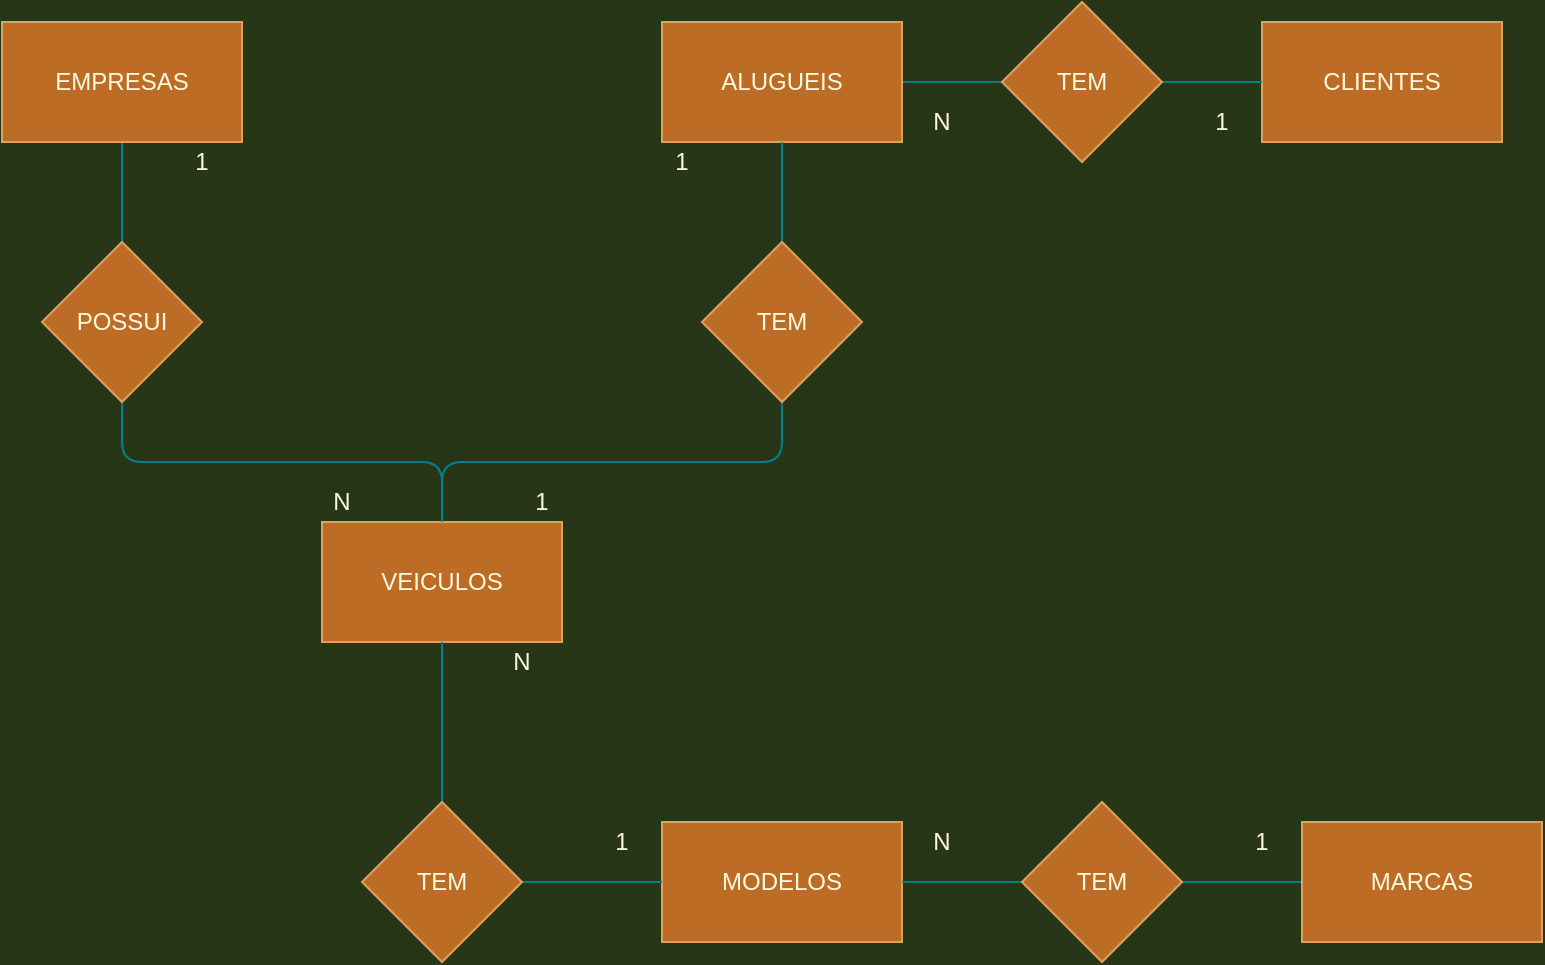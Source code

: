 <mxfile version="14.4.2" type="google" pages="2"><diagram id="2hb-ahYO-7fc8-UNwZv3" name="Conceitual"><mxGraphModel dx="1304" dy="804" grid="1" gridSize="10" guides="1" tooltips="1" connect="1" arrows="1" fold="1" page="1" pageScale="1" pageWidth="827" pageHeight="1169" background="#283618" math="0" shadow="0"><root><mxCell id="0"/><mxCell id="1" parent="0"/><mxCell id="WM83svkT3au2JoNTW67N-15" style="edgeStyle=orthogonalEdgeStyle;rounded=1;sketch=0;orthogonalLoop=1;jettySize=auto;html=1;exitX=0.5;exitY=1;exitDx=0;exitDy=0;entryX=0.5;entryY=0;entryDx=0;entryDy=0;endArrow=none;endFill=0;fillColor=#BC6C25;fontColor=#FEFAE0;labelBackgroundColor=#283618;strokeColor=#028090;" parent="1" source="WM83svkT3au2JoNTW67N-1" target="WM83svkT3au2JoNTW67N-4" edge="1"><mxGeometry relative="1" as="geometry"/></mxCell><mxCell id="WM83svkT3au2JoNTW67N-1" value="EMPRESAS" style="rounded=0;whiteSpace=wrap;html=1;sketch=0;strokeColor=#DDA15E;fillColor=#BC6C25;fontColor=#FEFAE0;" parent="1" vertex="1"><mxGeometry x="40" y="90" width="120" height="60" as="geometry"/></mxCell><mxCell id="WM83svkT3au2JoNTW67N-2" value="VEICULOS" style="rounded=0;whiteSpace=wrap;html=1;sketch=0;strokeColor=#DDA15E;fillColor=#BC6C25;fontColor=#FEFAE0;" parent="1" vertex="1"><mxGeometry x="200" y="340" width="120" height="60" as="geometry"/></mxCell><mxCell id="WM83svkT3au2JoNTW67N-3" value="MODELOS" style="rounded=0;whiteSpace=wrap;html=1;sketch=0;strokeColor=#DDA15E;fillColor=#BC6C25;fontColor=#FEFAE0;" parent="1" vertex="1"><mxGeometry x="370" y="490" width="120" height="60" as="geometry"/></mxCell><mxCell id="WM83svkT3au2JoNTW67N-14" style="edgeStyle=orthogonalEdgeStyle;rounded=1;sketch=0;orthogonalLoop=1;jettySize=auto;html=1;exitX=0.5;exitY=1;exitDx=0;exitDy=0;entryX=0.5;entryY=0;entryDx=0;entryDy=0;endArrow=none;endFill=0;fillColor=#BC6C25;fontColor=#FEFAE0;labelBackgroundColor=#283618;strokeColor=#028090;" parent="1" source="WM83svkT3au2JoNTW67N-4" target="WM83svkT3au2JoNTW67N-2" edge="1"><mxGeometry relative="1" as="geometry"/></mxCell><mxCell id="WM83svkT3au2JoNTW67N-4" value="POSSUI" style="rhombus;whiteSpace=wrap;html=1;rounded=0;sketch=0;strokeColor=#DDA15E;fillColor=#BC6C25;fontColor=#FEFAE0;" parent="1" vertex="1"><mxGeometry x="60" y="200" width="80" height="80" as="geometry"/></mxCell><mxCell id="FwOicz8ktSNIzIECb_oq-11" style="edgeStyle=orthogonalEdgeStyle;curved=0;rounded=1;sketch=0;orthogonalLoop=1;jettySize=auto;html=1;endArrow=none;endFill=0;strokeColor=#028090;fillColor=#F45B69;fontColor=#E4FDE1;entryX=0;entryY=0.5;entryDx=0;entryDy=0;" edge="1" parent="1" source="WM83svkT3au2JoNTW67N-5" target="WM83svkT3au2JoNTW67N-3"><mxGeometry relative="1" as="geometry"><mxPoint x="360" y="520" as="targetPoint"/></mxGeometry></mxCell><mxCell id="FwOicz8ktSNIzIECb_oq-16" style="edgeStyle=orthogonalEdgeStyle;curved=0;rounded=1;sketch=0;orthogonalLoop=1;jettySize=auto;html=1;entryX=0.5;entryY=1;entryDx=0;entryDy=0;endArrow=none;endFill=0;strokeColor=#028090;fillColor=#F45B69;fontColor=#E4FDE1;" edge="1" parent="1" source="WM83svkT3au2JoNTW67N-5" target="WM83svkT3au2JoNTW67N-2"><mxGeometry relative="1" as="geometry"/></mxCell><mxCell id="WM83svkT3au2JoNTW67N-5" value="TEM" style="rhombus;whiteSpace=wrap;html=1;rounded=0;sketch=0;strokeColor=#DDA15E;fillColor=#BC6C25;fontColor=#FEFAE0;" parent="1" vertex="1"><mxGeometry x="220" y="480" width="80" height="80" as="geometry"/></mxCell><mxCell id="FwOicz8ktSNIzIECb_oq-14" style="edgeStyle=orthogonalEdgeStyle;curved=0;rounded=1;sketch=0;orthogonalLoop=1;jettySize=auto;html=1;entryX=0;entryY=0.5;entryDx=0;entryDy=0;endArrow=none;endFill=0;strokeColor=#028090;fillColor=#F45B69;fontColor=#E4FDE1;" edge="1" parent="1" source="WM83svkT3au2JoNTW67N-6" target="WM83svkT3au2JoNTW67N-7"><mxGeometry relative="1" as="geometry"/></mxCell><mxCell id="FwOicz8ktSNIzIECb_oq-15" style="edgeStyle=orthogonalEdgeStyle;curved=0;rounded=1;sketch=0;orthogonalLoop=1;jettySize=auto;html=1;entryX=1;entryY=0.5;entryDx=0;entryDy=0;endArrow=none;endFill=0;strokeColor=#028090;fillColor=#F45B69;fontColor=#E4FDE1;" edge="1" parent="1" source="WM83svkT3au2JoNTW67N-6" target="WM83svkT3au2JoNTW67N-3"><mxGeometry relative="1" as="geometry"/></mxCell><mxCell id="WM83svkT3au2JoNTW67N-6" value="TEM" style="rhombus;whiteSpace=wrap;html=1;rounded=0;sketch=0;strokeColor=#DDA15E;fillColor=#BC6C25;fontColor=#FEFAE0;" parent="1" vertex="1"><mxGeometry x="550" y="480" width="80" height="80" as="geometry"/></mxCell><mxCell id="WM83svkT3au2JoNTW67N-7" value="MARCAS" style="rounded=0;whiteSpace=wrap;html=1;sketch=0;strokeColor=#DDA15E;fillColor=#BC6C25;fontColor=#FEFAE0;" parent="1" vertex="1"><mxGeometry x="690" y="490" width="120" height="60" as="geometry"/></mxCell><mxCell id="WM83svkT3au2JoNTW67N-16" value="CLIENTES" style="rounded=0;whiteSpace=wrap;html=1;sketch=0;strokeColor=#DDA15E;fillColor=#BC6C25;fontColor=#FEFAE0;" parent="1" vertex="1"><mxGeometry x="670" y="90" width="120" height="60" as="geometry"/></mxCell><mxCell id="FwOicz8ktSNIzIECb_oq-2" style="edgeStyle=orthogonalEdgeStyle;curved=0;rounded=1;sketch=0;orthogonalLoop=1;jettySize=auto;html=1;entryX=0;entryY=0.5;entryDx=0;entryDy=0;strokeColor=#028090;fillColor=#F45B69;fontColor=#E4FDE1;endArrow=none;endFill=0;exitX=1;exitY=0.5;exitDx=0;exitDy=0;" edge="1" parent="1" source="WM83svkT3au2JoNTW67N-17" target="WM83svkT3au2JoNTW67N-16"><mxGeometry relative="1" as="geometry"><mxPoint x="640" y="120" as="sourcePoint"/></mxGeometry></mxCell><mxCell id="FwOicz8ktSNIzIECb_oq-3" style="edgeStyle=orthogonalEdgeStyle;curved=0;rounded=1;sketch=0;orthogonalLoop=1;jettySize=auto;html=1;entryX=1;entryY=0.5;entryDx=0;entryDy=0;endArrow=none;endFill=0;strokeColor=#028090;fillColor=#F45B69;fontColor=#E4FDE1;" edge="1" parent="1" source="WM83svkT3au2JoNTW67N-17" target="FwOicz8ktSNIzIECb_oq-1"><mxGeometry relative="1" as="geometry"/></mxCell><mxCell id="WM83svkT3au2JoNTW67N-17" value="TEM" style="rhombus;whiteSpace=wrap;html=1;rounded=0;sketch=0;strokeColor=#DDA15E;fillColor=#BC6C25;fontColor=#FEFAE0;" parent="1" vertex="1"><mxGeometry x="540" y="80" width="80" height="80" as="geometry"/></mxCell><mxCell id="WM83svkT3au2JoNTW67N-22" value="1" style="text;html=1;strokeColor=none;fillColor=none;align=center;verticalAlign=middle;whiteSpace=wrap;rounded=0;sketch=0;fontColor=#FEFAE0;" parent="1" vertex="1"><mxGeometry x="290" y="320" width="40" height="20" as="geometry"/></mxCell><mxCell id="WM83svkT3au2JoNTW67N-23" value="N" style="text;html=1;strokeColor=none;fillColor=none;align=center;verticalAlign=middle;whiteSpace=wrap;rounded=0;sketch=0;fontColor=#FEFAE0;" parent="1" vertex="1"><mxGeometry x="190" y="320" width="40" height="20" as="geometry"/></mxCell><mxCell id="WM83svkT3au2JoNTW67N-24" value="1" style="text;html=1;strokeColor=none;fillColor=none;align=center;verticalAlign=middle;whiteSpace=wrap;rounded=0;sketch=0;fontColor=#FEFAE0;" parent="1" vertex="1"><mxGeometry x="360" y="150" width="40" height="20" as="geometry"/></mxCell><mxCell id="WM83svkT3au2JoNTW67N-25" value="1" style="text;html=1;strokeColor=none;fillColor=none;align=center;verticalAlign=middle;whiteSpace=wrap;rounded=0;sketch=0;fontColor=#FEFAE0;" parent="1" vertex="1"><mxGeometry x="120" y="150" width="40" height="20" as="geometry"/></mxCell><mxCell id="WM83svkT3au2JoNTW67N-26" value="N" style="text;html=1;strokeColor=none;fillColor=none;align=center;verticalAlign=middle;whiteSpace=wrap;rounded=0;sketch=0;fontColor=#FEFAE0;" parent="1" vertex="1"><mxGeometry x="490" y="490" width="40" height="20" as="geometry"/></mxCell><mxCell id="WM83svkT3au2JoNTW67N-27" value="1" style="text;html=1;strokeColor=none;fillColor=none;align=center;verticalAlign=middle;whiteSpace=wrap;rounded=0;sketch=0;fontColor=#FEFAE0;" parent="1" vertex="1"><mxGeometry x="650" y="490" width="40" height="20" as="geometry"/></mxCell><mxCell id="FwOicz8ktSNIzIECb_oq-1" value="ALUGUEIS" style="rounded=0;whiteSpace=wrap;html=1;sketch=0;strokeColor=#DDA15E;fillColor=#BC6C25;fontColor=#FEFAE0;" vertex="1" parent="1"><mxGeometry x="370" y="90" width="120" height="60" as="geometry"/></mxCell><mxCell id="FwOicz8ktSNIzIECb_oq-5" style="edgeStyle=orthogonalEdgeStyle;curved=0;rounded=1;sketch=0;orthogonalLoop=1;jettySize=auto;html=1;entryX=0.5;entryY=0;entryDx=0;entryDy=0;endArrow=none;endFill=0;strokeColor=#028090;fillColor=#F45B69;fontColor=#E4FDE1;" edge="1" parent="1" source="FwOicz8ktSNIzIECb_oq-4" target="WM83svkT3au2JoNTW67N-2"><mxGeometry relative="1" as="geometry"><Array as="points"><mxPoint x="430" y="310"/><mxPoint x="260" y="310"/></Array></mxGeometry></mxCell><mxCell id="FwOicz8ktSNIzIECb_oq-6" style="edgeStyle=orthogonalEdgeStyle;curved=0;rounded=1;sketch=0;orthogonalLoop=1;jettySize=auto;html=1;entryX=0.5;entryY=1;entryDx=0;entryDy=0;endArrow=none;endFill=0;strokeColor=#028090;fillColor=#F45B69;fontColor=#E4FDE1;" edge="1" parent="1" source="FwOicz8ktSNIzIECb_oq-4" target="FwOicz8ktSNIzIECb_oq-1"><mxGeometry relative="1" as="geometry"/></mxCell><mxCell id="FwOicz8ktSNIzIECb_oq-4" value="TEM" style="rhombus;whiteSpace=wrap;html=1;rounded=0;sketch=0;strokeColor=#DDA15E;fillColor=#BC6C25;fontColor=#FEFAE0;" vertex="1" parent="1"><mxGeometry x="390" y="200" width="80" height="80" as="geometry"/></mxCell><mxCell id="FwOicz8ktSNIzIECb_oq-7" value="1" style="text;html=1;strokeColor=none;fillColor=none;align=center;verticalAlign=middle;whiteSpace=wrap;rounded=0;sketch=0;fontColor=#FEFAE0;" vertex="1" parent="1"><mxGeometry x="630" y="130" width="40" height="20" as="geometry"/></mxCell><mxCell id="FwOicz8ktSNIzIECb_oq-8" value="N" style="text;html=1;strokeColor=none;fillColor=none;align=center;verticalAlign=middle;whiteSpace=wrap;rounded=0;sketch=0;fontColor=#FEFAE0;" vertex="1" parent="1"><mxGeometry x="490" y="130" width="40" height="20" as="geometry"/></mxCell><mxCell id="FwOicz8ktSNIzIECb_oq-13" value="N" style="text;html=1;strokeColor=none;fillColor=none;align=center;verticalAlign=middle;whiteSpace=wrap;rounded=0;sketch=0;fontColor=#FEFAE0;" vertex="1" parent="1"><mxGeometry x="280" y="400" width="40" height="20" as="geometry"/></mxCell><mxCell id="FwOicz8ktSNIzIECb_oq-17" value="1" style="text;html=1;strokeColor=none;fillColor=none;align=center;verticalAlign=middle;whiteSpace=wrap;rounded=0;sketch=0;fontColor=#FEFAE0;" vertex="1" parent="1"><mxGeometry x="330" y="490" width="40" height="20" as="geometry"/></mxCell></root></mxGraphModel></diagram><diagram id="Mt6gi26UZ1MyAuW82Cko" name="Lógico"><mxGraphModel dx="1304" dy="804" grid="1" gridSize="10" guides="1" tooltips="1" connect="1" arrows="1" fold="1" page="1" pageScale="1" pageWidth="827" pageHeight="1169" background="#114B5F" math="0" shadow="0"><root><mxCell id="KO6anETUVDwdio8fO310-0"/><mxCell id="KO6anETUVDwdio8fO310-1" parent="KO6anETUVDwdio8fO310-0"/><mxCell id="KO6anETUVDwdio8fO310-2" value="Empresas" style="shape=table;startSize=30;container=1;collapsible=1;childLayout=tableLayout;fixedRows=1;rowLines=0;fontStyle=1;align=center;resizeLast=1;rounded=0;sketch=0;fillColor=#F45B69;strokeColor=#028090;fontColor=#E4FDE1;" vertex="1" parent="KO6anETUVDwdio8fO310-1"><mxGeometry x="170" y="100" width="180" height="130" as="geometry"/></mxCell><mxCell id="KO6anETUVDwdio8fO310-3" value="" style="shape=partialRectangle;collapsible=0;dropTarget=0;pointerEvents=0;fillColor=none;top=0;left=0;bottom=1;right=0;points=[[0,0.5],[1,0.5]];portConstraint=eastwest;strokeColor=#028090;fontColor=#E4FDE1;" vertex="1" parent="KO6anETUVDwdio8fO310-2"><mxGeometry y="30" width="180" height="30" as="geometry"/></mxCell><mxCell id="KO6anETUVDwdio8fO310-4" value="PK" style="shape=partialRectangle;connectable=0;fillColor=none;top=0;left=0;bottom=0;right=0;fontStyle=1;overflow=hidden;strokeColor=#028090;fontColor=#E4FDE1;" vertex="1" parent="KO6anETUVDwdio8fO310-3"><mxGeometry width="30" height="30" as="geometry"/></mxCell><mxCell id="KO6anETUVDwdio8fO310-5" value="idEmpresa" style="shape=partialRectangle;connectable=0;fillColor=none;top=0;left=0;bottom=0;right=0;align=left;spacingLeft=6;fontStyle=5;overflow=hidden;strokeColor=#028090;fontColor=#E4FDE1;" vertex="1" parent="KO6anETUVDwdio8fO310-3"><mxGeometry x="30" width="150" height="30" as="geometry"/></mxCell><mxCell id="KO6anETUVDwdio8fO310-6" value="" style="shape=partialRectangle;collapsible=0;dropTarget=0;pointerEvents=0;fillColor=none;top=0;left=0;bottom=0;right=0;points=[[0,0.5],[1,0.5]];portConstraint=eastwest;strokeColor=#028090;fontColor=#E4FDE1;" vertex="1" parent="KO6anETUVDwdio8fO310-2"><mxGeometry y="60" width="180" height="30" as="geometry"/></mxCell><mxCell id="KO6anETUVDwdio8fO310-7" value="" style="shape=partialRectangle;connectable=0;fillColor=none;top=0;left=0;bottom=0;right=0;editable=1;overflow=hidden;strokeColor=#028090;fontColor=#E4FDE1;" vertex="1" parent="KO6anETUVDwdio8fO310-6"><mxGeometry width="30" height="30" as="geometry"/></mxCell><mxCell id="KO6anETUVDwdio8fO310-8" value="Nome" style="shape=partialRectangle;connectable=0;fillColor=none;top=0;left=0;bottom=0;right=0;align=left;spacingLeft=6;overflow=hidden;strokeColor=#028090;fontColor=#E4FDE1;" vertex="1" parent="KO6anETUVDwdio8fO310-6"><mxGeometry x="30" width="150" height="30" as="geometry"/></mxCell><mxCell id="Na7wJakZC6pMHto-NzBG-0" value="" style="shape=partialRectangle;collapsible=0;dropTarget=0;pointerEvents=0;fillColor=none;top=0;left=0;bottom=0;right=0;points=[[0,0.5],[1,0.5]];portConstraint=eastwest;strokeColor=#028090;fontColor=#E4FDE1;" vertex="1" parent="KO6anETUVDwdio8fO310-2"><mxGeometry y="90" width="180" height="30" as="geometry"/></mxCell><mxCell id="Na7wJakZC6pMHto-NzBG-1" value="" style="shape=partialRectangle;connectable=0;fillColor=none;top=0;left=0;bottom=0;right=0;editable=1;overflow=hidden;strokeColor=#028090;fontColor=#E4FDE1;" vertex="1" parent="Na7wJakZC6pMHto-NzBG-0"><mxGeometry width="30" height="30" as="geometry"/></mxCell><mxCell id="Na7wJakZC6pMHto-NzBG-2" value="Endereco" style="shape=partialRectangle;connectable=0;fillColor=none;top=0;left=0;bottom=0;right=0;align=left;spacingLeft=6;overflow=hidden;strokeColor=#028090;fontColor=#E4FDE1;" vertex="1" parent="Na7wJakZC6pMHto-NzBG-0"><mxGeometry x="30" width="150" height="30" as="geometry"/></mxCell><mxCell id="KO6anETUVDwdio8fO310-15" value="Veiculos" style="shape=table;startSize=30;container=1;collapsible=1;childLayout=tableLayout;fixedRows=1;rowLines=0;fontStyle=1;align=center;resizeLast=1;rounded=0;sketch=0;fillColor=#F45B69;strokeColor=#028090;fontColor=#E4FDE1;" vertex="1" parent="KO6anETUVDwdio8fO310-1"><mxGeometry x="600" y="230" width="180" height="160" as="geometry"/></mxCell><mxCell id="KO6anETUVDwdio8fO310-16" value="" style="shape=partialRectangle;collapsible=0;dropTarget=0;pointerEvents=0;fillColor=none;top=0;left=0;bottom=1;right=0;points=[[0,0.5],[1,0.5]];portConstraint=eastwest;strokeColor=#028090;fontColor=#E4FDE1;" vertex="1" parent="KO6anETUVDwdio8fO310-15"><mxGeometry y="30" width="180" height="30" as="geometry"/></mxCell><mxCell id="KO6anETUVDwdio8fO310-17" value="PK" style="shape=partialRectangle;connectable=0;fillColor=none;top=0;left=0;bottom=0;right=0;fontStyle=1;overflow=hidden;strokeColor=#028090;fontColor=#E4FDE1;" vertex="1" parent="KO6anETUVDwdio8fO310-16"><mxGeometry width="30" height="30" as="geometry"/></mxCell><mxCell id="KO6anETUVDwdio8fO310-18" value="idVeiculo" style="shape=partialRectangle;connectable=0;fillColor=none;top=0;left=0;bottom=0;right=0;align=left;spacingLeft=6;fontStyle=5;overflow=hidden;strokeColor=#028090;fontColor=#E4FDE1;" vertex="1" parent="KO6anETUVDwdio8fO310-16"><mxGeometry x="30" width="150" height="30" as="geometry"/></mxCell><mxCell id="rnmYZxjh8RPDdAC_brq_-0" value="" style="shape=partialRectangle;collapsible=0;dropTarget=0;pointerEvents=0;fillColor=none;top=0;left=0;bottom=1;right=0;points=[[0,0.5],[1,0.5]];portConstraint=eastwest;strokeColor=#028090;fontColor=#E4FDE1;" vertex="1" parent="KO6anETUVDwdio8fO310-15"><mxGeometry y="60" width="180" height="30" as="geometry"/></mxCell><mxCell id="rnmYZxjh8RPDdAC_brq_-1" value="FK" style="shape=partialRectangle;connectable=0;fillColor=none;top=0;left=0;bottom=0;right=0;fontStyle=1;overflow=hidden;strokeColor=#028090;fontColor=#E4FDE1;" vertex="1" parent="rnmYZxjh8RPDdAC_brq_-0"><mxGeometry width="30" height="30" as="geometry"/></mxCell><mxCell id="rnmYZxjh8RPDdAC_brq_-2" value="idEmpresa" style="shape=partialRectangle;connectable=0;fillColor=none;top=0;left=0;bottom=0;right=0;align=left;spacingLeft=6;fontStyle=5;overflow=hidden;strokeColor=#028090;fontColor=#E4FDE1;" vertex="1" parent="rnmYZxjh8RPDdAC_brq_-0"><mxGeometry x="30" width="150" height="30" as="geometry"/></mxCell><mxCell id="rnmYZxjh8RPDdAC_brq_-6" value="" style="shape=partialRectangle;collapsible=0;dropTarget=0;pointerEvents=0;fillColor=none;top=0;left=0;bottom=1;right=0;points=[[0,0.5],[1,0.5]];portConstraint=eastwest;strokeColor=#028090;fontColor=#E4FDE1;" vertex="1" parent="KO6anETUVDwdio8fO310-15"><mxGeometry y="90" width="180" height="30" as="geometry"/></mxCell><mxCell id="rnmYZxjh8RPDdAC_brq_-7" value="FK" style="shape=partialRectangle;connectable=0;fillColor=none;top=0;left=0;bottom=0;right=0;fontStyle=1;overflow=hidden;strokeColor=#028090;fontColor=#E4FDE1;" vertex="1" parent="rnmYZxjh8RPDdAC_brq_-6"><mxGeometry width="30" height="30" as="geometry"/></mxCell><mxCell id="rnmYZxjh8RPDdAC_brq_-8" value="idAluguel" style="shape=partialRectangle;connectable=0;fillColor=none;top=0;left=0;bottom=0;right=0;align=left;spacingLeft=6;fontStyle=5;overflow=hidden;strokeColor=#028090;fontColor=#E4FDE1;" vertex="1" parent="rnmYZxjh8RPDdAC_brq_-6"><mxGeometry x="30" width="150" height="30" as="geometry"/></mxCell><mxCell id="KO6anETUVDwdio8fO310-19" value="" style="shape=partialRectangle;collapsible=0;dropTarget=0;pointerEvents=0;fillColor=none;top=0;left=0;bottom=0;right=0;points=[[0,0.5],[1,0.5]];portConstraint=eastwest;strokeColor=#028090;fontColor=#E4FDE1;" vertex="1" parent="KO6anETUVDwdio8fO310-15"><mxGeometry y="120" width="180" height="30" as="geometry"/></mxCell><mxCell id="KO6anETUVDwdio8fO310-20" value="" style="shape=partialRectangle;connectable=0;fillColor=none;top=0;left=0;bottom=0;right=0;editable=1;overflow=hidden;strokeColor=#028090;fontColor=#E4FDE1;" vertex="1" parent="KO6anETUVDwdio8fO310-19"><mxGeometry width="30" height="30" as="geometry"/></mxCell><mxCell id="KO6anETUVDwdio8fO310-21" value="Placa" style="shape=partialRectangle;connectable=0;fillColor=none;top=0;left=0;bottom=0;right=0;align=left;spacingLeft=6;overflow=hidden;strokeColor=#028090;fontColor=#E4FDE1;" vertex="1" parent="KO6anETUVDwdio8fO310-19"><mxGeometry x="30" width="150" height="30" as="geometry"/></mxCell><mxCell id="KO6anETUVDwdio8fO310-28" value="Pessoas" style="shape=table;startSize=30;container=1;collapsible=1;childLayout=tableLayout;fixedRows=1;rowLines=0;fontStyle=1;align=center;resizeLast=1;rounded=0;sketch=0;fillColor=#F45B69;strokeColor=#028090;fontColor=#E4FDE1;" vertex="1" parent="KO6anETUVDwdio8fO310-1"><mxGeometry x="30" y="370" width="180" height="160" as="geometry"/></mxCell><mxCell id="KO6anETUVDwdio8fO310-29" value="" style="shape=partialRectangle;collapsible=0;dropTarget=0;pointerEvents=0;fillColor=none;top=0;left=0;bottom=1;right=0;points=[[0,0.5],[1,0.5]];portConstraint=eastwest;strokeColor=#028090;fontColor=#E4FDE1;" vertex="1" parent="KO6anETUVDwdio8fO310-28"><mxGeometry y="30" width="180" height="30" as="geometry"/></mxCell><mxCell id="KO6anETUVDwdio8fO310-30" value="PK" style="shape=partialRectangle;connectable=0;fillColor=none;top=0;left=0;bottom=0;right=0;fontStyle=1;overflow=hidden;strokeColor=#028090;fontColor=#E4FDE1;" vertex="1" parent="KO6anETUVDwdio8fO310-29"><mxGeometry width="30" height="30" as="geometry"/></mxCell><mxCell id="KO6anETUVDwdio8fO310-31" value="idPessoa" style="shape=partialRectangle;connectable=0;fillColor=none;top=0;left=0;bottom=0;right=0;align=left;spacingLeft=6;fontStyle=5;overflow=hidden;strokeColor=#028090;fontColor=#E4FDE1;" vertex="1" parent="KO6anETUVDwdio8fO310-29"><mxGeometry x="30" width="150" height="30" as="geometry"/></mxCell><mxCell id="KO6anETUVDwdio8fO310-32" value="" style="shape=partialRectangle;collapsible=0;dropTarget=0;pointerEvents=0;fillColor=none;top=0;left=0;bottom=0;right=0;points=[[0,0.5],[1,0.5]];portConstraint=eastwest;strokeColor=#028090;fontColor=#E4FDE1;" vertex="1" parent="KO6anETUVDwdio8fO310-28"><mxGeometry y="60" width="180" height="30" as="geometry"/></mxCell><mxCell id="KO6anETUVDwdio8fO310-33" value="" style="shape=partialRectangle;connectable=0;fillColor=none;top=0;left=0;bottom=0;right=0;editable=1;overflow=hidden;strokeColor=#028090;fontColor=#E4FDE1;" vertex="1" parent="KO6anETUVDwdio8fO310-32"><mxGeometry width="30" height="30" as="geometry"/></mxCell><mxCell id="KO6anETUVDwdio8fO310-34" value="Nome" style="shape=partialRectangle;connectable=0;fillColor=none;top=0;left=0;bottom=0;right=0;align=left;spacingLeft=6;overflow=hidden;strokeColor=#028090;fontColor=#E4FDE1;" vertex="1" parent="KO6anETUVDwdio8fO310-32"><mxGeometry x="30" width="150" height="30" as="geometry"/></mxCell><mxCell id="KO6anETUVDwdio8fO310-35" value="" style="shape=partialRectangle;collapsible=0;dropTarget=0;pointerEvents=0;fillColor=none;top=0;left=0;bottom=0;right=0;points=[[0,0.5],[1,0.5]];portConstraint=eastwest;strokeColor=#028090;fontColor=#E4FDE1;" vertex="1" parent="KO6anETUVDwdio8fO310-28"><mxGeometry y="90" width="180" height="30" as="geometry"/></mxCell><mxCell id="KO6anETUVDwdio8fO310-36" value="" style="shape=partialRectangle;connectable=0;fillColor=none;top=0;left=0;bottom=0;right=0;editable=1;overflow=hidden;strokeColor=#028090;fontColor=#E4FDE1;" vertex="1" parent="KO6anETUVDwdio8fO310-35"><mxGeometry width="30" height="30" as="geometry"/></mxCell><mxCell id="KO6anETUVDwdio8fO310-37" value="CPF" style="shape=partialRectangle;connectable=0;fillColor=none;top=0;left=0;bottom=0;right=0;align=left;spacingLeft=6;overflow=hidden;strokeColor=#028090;fontColor=#E4FDE1;" vertex="1" parent="KO6anETUVDwdio8fO310-35"><mxGeometry x="30" width="150" height="30" as="geometry"/></mxCell><mxCell id="KO6anETUVDwdio8fO310-38" value="" style="shape=partialRectangle;collapsible=0;dropTarget=0;pointerEvents=0;fillColor=none;top=0;left=0;bottom=0;right=0;points=[[0,0.5],[1,0.5]];portConstraint=eastwest;strokeColor=#028090;fontColor=#E4FDE1;" vertex="1" parent="KO6anETUVDwdio8fO310-28"><mxGeometry y="120" width="180" height="30" as="geometry"/></mxCell><mxCell id="KO6anETUVDwdio8fO310-39" value="" style="shape=partialRectangle;connectable=0;fillColor=none;top=0;left=0;bottom=0;right=0;editable=1;overflow=hidden;strokeColor=#028090;fontColor=#E4FDE1;" vertex="1" parent="KO6anETUVDwdio8fO310-38"><mxGeometry width="30" height="30" as="geometry"/></mxCell><mxCell id="KO6anETUVDwdio8fO310-40" value="Endereco" style="shape=partialRectangle;connectable=0;fillColor=none;top=0;left=0;bottom=0;right=0;align=left;spacingLeft=6;overflow=hidden;strokeColor=#028090;fontColor=#E4FDE1;" vertex="1" parent="KO6anETUVDwdio8fO310-38"><mxGeometry x="30" width="150" height="30" as="geometry"/></mxCell><mxCell id="rlmythP6q-AsMPbEBh30-0" value="Alugueis" style="shape=table;startSize=30;container=1;collapsible=1;childLayout=tableLayout;fixedRows=1;rowLines=0;fontStyle=1;align=center;resizeLast=1;rounded=0;sketch=0;fillColor=#F45B69;strokeColor=#028090;fontColor=#E4FDE1;" vertex="1" parent="KO6anETUVDwdio8fO310-1"><mxGeometry x="270" y="370" width="180" height="160" as="geometry"/></mxCell><mxCell id="rlmythP6q-AsMPbEBh30-1" value="" style="shape=partialRectangle;collapsible=0;dropTarget=0;pointerEvents=0;fillColor=none;top=0;left=0;bottom=1;right=0;points=[[0,0.5],[1,0.5]];portConstraint=eastwest;strokeColor=#028090;fontColor=#E4FDE1;" vertex="1" parent="rlmythP6q-AsMPbEBh30-0"><mxGeometry y="30" width="180" height="30" as="geometry"/></mxCell><mxCell id="rlmythP6q-AsMPbEBh30-2" value="PK" style="shape=partialRectangle;connectable=0;fillColor=none;top=0;left=0;bottom=0;right=0;fontStyle=1;overflow=hidden;strokeColor=#028090;fontColor=#E4FDE1;" vertex="1" parent="rlmythP6q-AsMPbEBh30-1"><mxGeometry width="30" height="30" as="geometry"/></mxCell><mxCell id="rlmythP6q-AsMPbEBh30-3" value="idAluguel" style="shape=partialRectangle;connectable=0;fillColor=none;top=0;left=0;bottom=0;right=0;align=left;spacingLeft=6;fontStyle=5;overflow=hidden;strokeColor=#028090;fontColor=#E4FDE1;" vertex="1" parent="rlmythP6q-AsMPbEBh30-1"><mxGeometry x="30" width="150" height="30" as="geometry"/></mxCell><mxCell id="rlmythP6q-AsMPbEBh30-51" value="" style="shape=partialRectangle;collapsible=0;dropTarget=0;pointerEvents=0;fillColor=none;top=0;left=0;bottom=1;right=0;points=[[0,0.5],[1,0.5]];portConstraint=eastwest;strokeColor=#028090;fontColor=#E4FDE1;" vertex="1" parent="rlmythP6q-AsMPbEBh30-0"><mxGeometry y="60" width="180" height="30" as="geometry"/></mxCell><mxCell id="rlmythP6q-AsMPbEBh30-52" value="FK" style="shape=partialRectangle;connectable=0;fillColor=none;top=0;left=0;bottom=0;right=0;fontStyle=1;overflow=hidden;strokeColor=#028090;fontColor=#E4FDE1;" vertex="1" parent="rlmythP6q-AsMPbEBh30-51"><mxGeometry width="30" height="30" as="geometry"/></mxCell><mxCell id="rlmythP6q-AsMPbEBh30-53" value="idPessoa" style="shape=partialRectangle;connectable=0;fillColor=none;top=0;left=0;bottom=0;right=0;align=left;spacingLeft=6;fontStyle=5;overflow=hidden;strokeColor=#028090;fontColor=#E4FDE1;" vertex="1" parent="rlmythP6q-AsMPbEBh30-51"><mxGeometry x="30" width="150" height="30" as="geometry"/></mxCell><mxCell id="rlmythP6q-AsMPbEBh30-4" value="" style="shape=partialRectangle;collapsible=0;dropTarget=0;pointerEvents=0;fillColor=none;top=0;left=0;bottom=0;right=0;points=[[0,0.5],[1,0.5]];portConstraint=eastwest;strokeColor=#028090;fontColor=#E4FDE1;" vertex="1" parent="rlmythP6q-AsMPbEBh30-0"><mxGeometry y="90" width="180" height="30" as="geometry"/></mxCell><mxCell id="rlmythP6q-AsMPbEBh30-5" value="" style="shape=partialRectangle;connectable=0;fillColor=none;top=0;left=0;bottom=0;right=0;editable=1;overflow=hidden;strokeColor=#028090;fontColor=#E4FDE1;" vertex="1" parent="rlmythP6q-AsMPbEBh30-4"><mxGeometry width="30" height="30" as="geometry"/></mxCell><mxCell id="rlmythP6q-AsMPbEBh30-6" value="Data" style="shape=partialRectangle;connectable=0;fillColor=none;top=0;left=0;bottom=0;right=0;align=left;spacingLeft=6;overflow=hidden;strokeColor=#028090;fontColor=#E4FDE1;" vertex="1" parent="rlmythP6q-AsMPbEBh30-4"><mxGeometry x="30" width="150" height="30" as="geometry"/></mxCell><mxCell id="OeXY_ifsJykYtSy9DiCX-0" value="" style="shape=partialRectangle;collapsible=0;dropTarget=0;pointerEvents=0;fillColor=none;top=0;left=0;bottom=0;right=0;points=[[0,0.5],[1,0.5]];portConstraint=eastwest;strokeColor=#028090;fontColor=#E4FDE1;" vertex="1" parent="rlmythP6q-AsMPbEBh30-0"><mxGeometry y="120" width="180" height="30" as="geometry"/></mxCell><mxCell id="OeXY_ifsJykYtSy9DiCX-1" value="" style="shape=partialRectangle;connectable=0;fillColor=none;top=0;left=0;bottom=0;right=0;editable=1;overflow=hidden;strokeColor=#028090;fontColor=#E4FDE1;" vertex="1" parent="OeXY_ifsJykYtSy9DiCX-0"><mxGeometry width="30" height="30" as="geometry"/></mxCell><mxCell id="OeXY_ifsJykYtSy9DiCX-2" value="Valor" style="shape=partialRectangle;connectable=0;fillColor=none;top=0;left=0;bottom=0;right=0;align=left;spacingLeft=6;overflow=hidden;strokeColor=#028090;fontColor=#E4FDE1;" vertex="1" parent="OeXY_ifsJykYtSy9DiCX-0"><mxGeometry x="30" width="150" height="30" as="geometry"/></mxCell><mxCell id="rlmythP6q-AsMPbEBh30-13" value="Modelos" style="shape=table;startSize=30;container=1;collapsible=1;childLayout=tableLayout;fixedRows=1;rowLines=0;fontStyle=1;align=center;resizeLast=1;rounded=0;sketch=0;fillColor=#F45B69;strokeColor=#028090;fontColor=#E4FDE1;" vertex="1" parent="KO6anETUVDwdio8fO310-1"><mxGeometry x="860" y="230" width="180" height="160" as="geometry"/></mxCell><mxCell id="rlmythP6q-AsMPbEBh30-14" value="" style="shape=partialRectangle;collapsible=0;dropTarget=0;pointerEvents=0;fillColor=none;top=0;left=0;bottom=1;right=0;points=[[0,0.5],[1,0.5]];portConstraint=eastwest;strokeColor=#028090;fontColor=#E4FDE1;" vertex="1" parent="rlmythP6q-AsMPbEBh30-13"><mxGeometry y="30" width="180" height="30" as="geometry"/></mxCell><mxCell id="rlmythP6q-AsMPbEBh30-15" value="PK" style="shape=partialRectangle;connectable=0;fillColor=none;top=0;left=0;bottom=0;right=0;fontStyle=1;overflow=hidden;strokeColor=#028090;fontColor=#E4FDE1;" vertex="1" parent="rlmythP6q-AsMPbEBh30-14"><mxGeometry width="30" height="30" as="geometry"/></mxCell><mxCell id="rlmythP6q-AsMPbEBh30-16" value="idModelos" style="shape=partialRectangle;connectable=0;fillColor=none;top=0;left=0;bottom=0;right=0;align=left;spacingLeft=6;fontStyle=5;overflow=hidden;strokeColor=#028090;fontColor=#E4FDE1;" vertex="1" parent="rlmythP6q-AsMPbEBh30-14"><mxGeometry x="30" width="150" height="30" as="geometry"/></mxCell><mxCell id="eYrlB9dp53TPyEXA6Gt7-3" value="" style="shape=partialRectangle;collapsible=0;dropTarget=0;pointerEvents=0;fillColor=none;top=0;left=0;bottom=1;right=0;points=[[0,0.5],[1,0.5]];portConstraint=eastwest;strokeColor=#028090;fontColor=#E4FDE1;" vertex="1" parent="rlmythP6q-AsMPbEBh30-13"><mxGeometry y="60" width="180" height="30" as="geometry"/></mxCell><mxCell id="eYrlB9dp53TPyEXA6Gt7-4" value="FK" style="shape=partialRectangle;connectable=0;fillColor=none;top=0;left=0;bottom=0;right=0;fontStyle=1;overflow=hidden;strokeColor=#028090;fontColor=#E4FDE1;" vertex="1" parent="eYrlB9dp53TPyEXA6Gt7-3"><mxGeometry width="30" height="30" as="geometry"/></mxCell><mxCell id="eYrlB9dp53TPyEXA6Gt7-5" value="idVeiculo" style="shape=partialRectangle;connectable=0;fillColor=none;top=0;left=0;bottom=0;right=0;align=left;spacingLeft=6;fontStyle=5;overflow=hidden;strokeColor=#028090;fontColor=#E4FDE1;" vertex="1" parent="eYrlB9dp53TPyEXA6Gt7-3"><mxGeometry x="30" width="150" height="30" as="geometry"/></mxCell><mxCell id="rlmythP6q-AsMPbEBh30-17" value="" style="shape=partialRectangle;collapsible=0;dropTarget=0;pointerEvents=0;fillColor=none;top=0;left=0;bottom=0;right=0;points=[[0,0.5],[1,0.5]];portConstraint=eastwest;strokeColor=#028090;fontColor=#E4FDE1;" vertex="1" parent="rlmythP6q-AsMPbEBh30-13"><mxGeometry y="90" width="180" height="30" as="geometry"/></mxCell><mxCell id="rlmythP6q-AsMPbEBh30-18" value="" style="shape=partialRectangle;connectable=0;fillColor=none;top=0;left=0;bottom=0;right=0;editable=1;overflow=hidden;strokeColor=#028090;fontColor=#E4FDE1;" vertex="1" parent="rlmythP6q-AsMPbEBh30-17"><mxGeometry width="30" height="30" as="geometry"/></mxCell><mxCell id="rlmythP6q-AsMPbEBh30-19" value="Nome" style="shape=partialRectangle;connectable=0;fillColor=none;top=0;left=0;bottom=0;right=0;align=left;spacingLeft=6;overflow=hidden;strokeColor=#028090;fontColor=#E4FDE1;" vertex="1" parent="rlmythP6q-AsMPbEBh30-17"><mxGeometry x="30" width="150" height="30" as="geometry"/></mxCell><mxCell id="rlmythP6q-AsMPbEBh30-20" value="" style="shape=partialRectangle;collapsible=0;dropTarget=0;pointerEvents=0;fillColor=none;top=0;left=0;bottom=0;right=0;points=[[0,0.5],[1,0.5]];portConstraint=eastwest;strokeColor=#028090;fontColor=#E4FDE1;" vertex="1" parent="rlmythP6q-AsMPbEBh30-13"><mxGeometry y="120" width="180" height="30" as="geometry"/></mxCell><mxCell id="rlmythP6q-AsMPbEBh30-21" value="" style="shape=partialRectangle;connectable=0;fillColor=none;top=0;left=0;bottom=0;right=0;editable=1;overflow=hidden;strokeColor=#028090;fontColor=#E4FDE1;" vertex="1" parent="rlmythP6q-AsMPbEBh30-20"><mxGeometry width="30" height="30" as="geometry"/></mxCell><mxCell id="rlmythP6q-AsMPbEBh30-22" value="Ano" style="shape=partialRectangle;connectable=0;fillColor=none;top=0;left=0;bottom=0;right=0;align=left;spacingLeft=6;overflow=hidden;strokeColor=#028090;fontColor=#E4FDE1;" vertex="1" parent="rlmythP6q-AsMPbEBh30-20"><mxGeometry x="30" width="150" height="30" as="geometry"/></mxCell><mxCell id="rlmythP6q-AsMPbEBh30-26" value="Marcas" style="shape=table;startSize=30;container=1;collapsible=1;childLayout=tableLayout;fixedRows=1;rowLines=0;fontStyle=1;align=center;resizeLast=1;rounded=0;sketch=0;fillColor=#F45B69;strokeColor=#028090;fontColor=#E4FDE1;" vertex="1" parent="KO6anETUVDwdio8fO310-1"><mxGeometry x="1120" y="230" width="180" height="130" as="geometry"/></mxCell><mxCell id="rlmythP6q-AsMPbEBh30-27" value="" style="shape=partialRectangle;collapsible=0;dropTarget=0;pointerEvents=0;fillColor=none;top=0;left=0;bottom=1;right=0;points=[[0,0.5],[1,0.5]];portConstraint=eastwest;strokeColor=#028090;fontColor=#E4FDE1;" vertex="1" parent="rlmythP6q-AsMPbEBh30-26"><mxGeometry y="30" width="180" height="30" as="geometry"/></mxCell><mxCell id="rlmythP6q-AsMPbEBh30-28" value="PK" style="shape=partialRectangle;connectable=0;fillColor=none;top=0;left=0;bottom=0;right=0;fontStyle=1;overflow=hidden;strokeColor=#028090;fontColor=#E4FDE1;" vertex="1" parent="rlmythP6q-AsMPbEBh30-27"><mxGeometry width="30" height="30" as="geometry"/></mxCell><mxCell id="rlmythP6q-AsMPbEBh30-29" value="idMarca" style="shape=partialRectangle;connectable=0;fillColor=none;top=0;left=0;bottom=0;right=0;align=left;spacingLeft=6;fontStyle=5;overflow=hidden;strokeColor=#028090;fontColor=#E4FDE1;" vertex="1" parent="rlmythP6q-AsMPbEBh30-27"><mxGeometry x="30" width="150" height="30" as="geometry"/></mxCell><mxCell id="eYrlB9dp53TPyEXA6Gt7-6" value="" style="shape=partialRectangle;collapsible=0;dropTarget=0;pointerEvents=0;fillColor=none;top=0;left=0;bottom=1;right=0;points=[[0,0.5],[1,0.5]];portConstraint=eastwest;strokeColor=#028090;fontColor=#E4FDE1;" vertex="1" parent="rlmythP6q-AsMPbEBh30-26"><mxGeometry y="60" width="180" height="30" as="geometry"/></mxCell><mxCell id="eYrlB9dp53TPyEXA6Gt7-7" value="FK" style="shape=partialRectangle;connectable=0;fillColor=none;top=0;left=0;bottom=0;right=0;fontStyle=1;overflow=hidden;strokeColor=#028090;fontColor=#E4FDE1;" vertex="1" parent="eYrlB9dp53TPyEXA6Gt7-6"><mxGeometry width="30" height="30" as="geometry"/></mxCell><mxCell id="eYrlB9dp53TPyEXA6Gt7-8" value="idModelos" style="shape=partialRectangle;connectable=0;fillColor=none;top=0;left=0;bottom=0;right=0;align=left;spacingLeft=6;fontStyle=5;overflow=hidden;strokeColor=#028090;fontColor=#E4FDE1;" vertex="1" parent="eYrlB9dp53TPyEXA6Gt7-6"><mxGeometry x="30" width="150" height="30" as="geometry"/></mxCell><mxCell id="rlmythP6q-AsMPbEBh30-30" value="" style="shape=partialRectangle;collapsible=0;dropTarget=0;pointerEvents=0;fillColor=none;top=0;left=0;bottom=0;right=0;points=[[0,0.5],[1,0.5]];portConstraint=eastwest;strokeColor=#028090;fontColor=#E4FDE1;" vertex="1" parent="rlmythP6q-AsMPbEBh30-26"><mxGeometry y="90" width="180" height="30" as="geometry"/></mxCell><mxCell id="rlmythP6q-AsMPbEBh30-31" value="" style="shape=partialRectangle;connectable=0;fillColor=none;top=0;left=0;bottom=0;right=0;editable=1;overflow=hidden;strokeColor=#028090;fontColor=#E4FDE1;" vertex="1" parent="rlmythP6q-AsMPbEBh30-30"><mxGeometry width="30" height="30" as="geometry"/></mxCell><mxCell id="rlmythP6q-AsMPbEBh30-32" value="Nome" style="shape=partialRectangle;connectable=0;fillColor=none;top=0;left=0;bottom=0;right=0;align=left;spacingLeft=6;overflow=hidden;strokeColor=#028090;fontColor=#E4FDE1;" vertex="1" parent="rlmythP6q-AsMPbEBh30-30"><mxGeometry x="30" width="150" height="30" as="geometry"/></mxCell><mxCell id="eYrlB9dp53TPyEXA6Gt7-0" value="" style="edgeStyle=entityRelationEdgeStyle;fontSize=12;html=1;endArrow=ERoneToMany;strokeColor=#028090;fillColor=#F45B69;" edge="1" parent="KO6anETUVDwdio8fO310-1" source="KO6anETUVDwdio8fO310-3" target="rnmYZxjh8RPDdAC_brq_-0"><mxGeometry width="100" height="100" relative="1" as="geometry"><mxPoint x="240" y="520" as="sourcePoint"/><mxPoint x="340" y="420" as="targetPoint"/></mxGeometry></mxCell><mxCell id="eYrlB9dp53TPyEXA6Gt7-1" value="" style="edgeStyle=entityRelationEdgeStyle;fontSize=12;html=1;endArrow=ERoneToMany;strokeColor=#028090;fillColor=#F45B69;" edge="1" parent="KO6anETUVDwdio8fO310-1" source="KO6anETUVDwdio8fO310-29" target="rlmythP6q-AsMPbEBh30-51"><mxGeometry width="100" height="100" relative="1" as="geometry"><mxPoint x="210" y="750" as="sourcePoint"/><mxPoint x="310" y="650" as="targetPoint"/></mxGeometry></mxCell><mxCell id="eYrlB9dp53TPyEXA6Gt7-2" value="" style="edgeStyle=entityRelationEdgeStyle;fontSize=12;html=1;endArrow=ERmandOne;startArrow=ERmandOne;strokeColor=#028090;fillColor=#F45B69;" edge="1" parent="KO6anETUVDwdio8fO310-1" source="rlmythP6q-AsMPbEBh30-1" target="rnmYZxjh8RPDdAC_brq_-6"><mxGeometry width="100" height="100" relative="1" as="geometry"><mxPoint x="290" y="720" as="sourcePoint"/><mxPoint x="390" y="620" as="targetPoint"/></mxGeometry></mxCell><mxCell id="eYrlB9dp53TPyEXA6Gt7-9" value="" style="edgeStyle=entityRelationEdgeStyle;fontSize=12;html=1;endArrow=ERoneToMany;strokeColor=#028090;fillColor=#F45B69;" edge="1" parent="KO6anETUVDwdio8fO310-1" source="eYrlB9dp53TPyEXA6Gt7-3" target="KO6anETUVDwdio8fO310-16"><mxGeometry width="100" height="100" relative="1" as="geometry"><mxPoint x="820" y="300" as="sourcePoint"/><mxPoint x="790" y="480" as="targetPoint"/></mxGeometry></mxCell><mxCell id="eYrlB9dp53TPyEXA6Gt7-10" value="" style="edgeStyle=entityRelationEdgeStyle;fontSize=12;html=1;endArrow=ERoneToMany;strokeColor=#028090;fillColor=#F45B69;" edge="1" parent="KO6anETUVDwdio8fO310-1" source="eYrlB9dp53TPyEXA6Gt7-6" target="rlmythP6q-AsMPbEBh30-14"><mxGeometry width="100" height="100" relative="1" as="geometry"><mxPoint x="1066" y="490" as="sourcePoint"/><mxPoint x="960" y="570" as="targetPoint"/></mxGeometry></mxCell></root></mxGraphModel></diagram></mxfile>